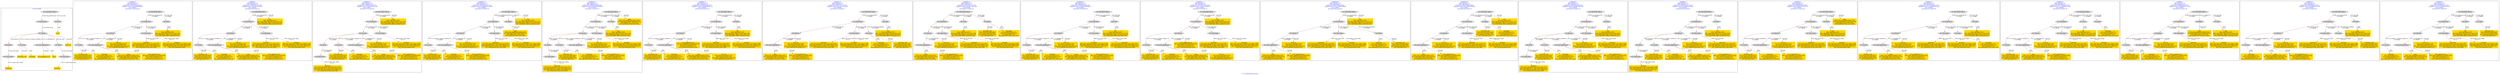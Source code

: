 digraph n0 {
fontcolor="blue"
remincross="true"
label="s18-s-indianapolis-artists.xml"
subgraph cluster_0 {
label="1-correct model"
n2[style="filled",color="white",fillcolor="lightgray",label="E12_Production1"];
n3[style="filled",color="white",fillcolor="lightgray",label="E21_Person1"];
n4[style="filled",color="white",fillcolor="lightgray",label="E69_Death1"];
n5[style="filled",color="white",fillcolor="lightgray",label="E74_Group1"];
n6[style="filled",color="white",fillcolor="lightgray",label="E82_Actor_Appellation1"];
n7[style="filled",color="white",fillcolor="lightgray",label="E67_Birth1"];
n8[shape="plaintext",style="filled",fillcolor="gold",label="artist_uri"];
n9[style="filled",color="white",fillcolor="lightgray",label="E22_Man-Made_Object1"];
n10[style="filled",color="white",fillcolor="lightgray",label="E35_Title1"];
n11[shape="plaintext",style="filled",fillcolor="gold",label="title"];
n12[style="filled",color="white",fillcolor="lightgray",label="E52_Time-Span1"];
n13[shape="plaintext",style="filled",fillcolor="gold",label="birthDate"];
n14[style="filled",color="white",fillcolor="lightgray",label="E52_Time-Span2"];
n15[shape="plaintext",style="filled",fillcolor="gold",label="deathDate"];
n16[shape="plaintext",style="filled",fillcolor="gold",label="nationality_URI"];
n17[shape="plaintext",style="filled",fillcolor="gold",label="nationality"];
n18[shape="plaintext",style="filled",fillcolor="gold",label="artist_appellation_uri"];
n19[shape="plaintext",style="filled",fillcolor="gold",label="name"];
}
subgraph cluster_1 {
label="candidate 0\nlink coherence:1.0\nnode coherence:1.0\nconfidence:0.5365252861008576\nmapping score:0.5746750953669525\ncost:13.99937\n-precision:0.79-recall:0.65"
n21[style="filled",color="white",fillcolor="lightgray",label="E12_Production1"];
n22[style="filled",color="white",fillcolor="lightgray",label="E21_Person1"];
n23[style="filled",color="white",fillcolor="lightgray",label="E52_Time-Span2"];
n24[style="filled",color="white",fillcolor="lightgray",label="E74_Group1"];
n25[style="filled",color="white",fillcolor="lightgray",label="E82_Actor_Appellation1"];
n26[style="filled",color="white",fillcolor="lightgray",label="E22_Man-Made_Object1"];
n27[style="filled",color="white",fillcolor="lightgray",label="E35_Title1"];
n28[shape="plaintext",style="filled",fillcolor="gold",label="nationality_URI\n[E74_Group,classLink,0.642]\n[E55_Type,classLink,0.208]\n[E57_Material,classLink,0.103]\n[E55_Type,label,0.047]"];
n29[shape="plaintext",style="filled",fillcolor="gold",label="name\n[E82_Actor_Appellation,label,0.553]\n[E22_Man-Made_Object,classLink,0.204]\n[E30_Right,P3_has_note,0.148]\n[E8_Acquisition,P3_has_note,0.095]"];
n30[shape="plaintext",style="filled",fillcolor="gold",label="deathDate\n[E52_Time-Span,P82b_end_of_the_end,0.549]\n[E52_Time-Span,P82_at_some_time_within,0.277]\n[E52_Time-Span,P82a_begin_of_the_begin,0.09]\n[E12_Production,P3_has_note,0.085]"];
n31[shape="plaintext",style="filled",fillcolor="gold",label="birthDate\n[E52_Time-Span,P82a_begin_of_the_begin,0.568]\n[E52_Time-Span,P82_at_some_time_within,0.263]\n[E52_Time-Span,P82b_end_of_the_end,0.131]\n[E52_Time-Span,label,0.039]"];
n32[shape="plaintext",style="filled",fillcolor="gold",label="artist_uri\n[E21_Person,classLink,0.302]\n[E39_Actor,classLink,0.294]\n[E82_Actor_Appellation,classLink,0.267]\n[E78_Collection,classLink,0.137]"];
n33[shape="plaintext",style="filled",fillcolor="gold",label="nationality\n[E74_Group,label,0.517]\n[E74_Group,classLink,0.273]\n[E55_Type,label,0.122]\n[E8_Acquisition,P3_has_note,0.087]"];
n34[shape="plaintext",style="filled",fillcolor="gold",label="title\n[E35_Title,label,0.358]\n[E22_Man-Made_Object,P3_has_note,0.252]\n[E73_Information_Object,P3_has_note,0.22]\n[E22_Man-Made_Object,classLink,0.169]"];
n35[shape="plaintext",style="filled",fillcolor="gold",label="artist_appellation_uri\n[E82_Actor_Appellation,classLink,0.804]\n[E21_Person,classLink,0.077]\n[E39_Actor,classLink,0.075]\n[E78_Collection,classLink,0.045]"];
}
subgraph cluster_2 {
label="candidate 1\nlink coherence:1.0\nnode coherence:1.0\nconfidence:0.5128814631917089\nmapping score:0.566793821063903\ncost:12.99948\n-precision:0.69-recall:0.53"
n37[style="filled",color="white",fillcolor="lightgray",label="E12_Production1"];
n38[style="filled",color="white",fillcolor="lightgray",label="E21_Person1"];
n39[style="filled",color="white",fillcolor="lightgray",label="E52_Time-Span2"];
n40[style="filled",color="white",fillcolor="lightgray",label="E74_Group1"];
n41[style="filled",color="white",fillcolor="lightgray",label="E82_Actor_Appellation1"];
n42[style="filled",color="white",fillcolor="lightgray",label="E22_Man-Made_Object1"];
n43[shape="plaintext",style="filled",fillcolor="gold",label="nationality_URI\n[E74_Group,classLink,0.642]\n[E55_Type,classLink,0.208]\n[E57_Material,classLink,0.103]\n[E55_Type,label,0.047]"];
n44[shape="plaintext",style="filled",fillcolor="gold",label="name\n[E82_Actor_Appellation,label,0.553]\n[E22_Man-Made_Object,classLink,0.204]\n[E30_Right,P3_has_note,0.148]\n[E8_Acquisition,P3_has_note,0.095]"];
n45[shape="plaintext",style="filled",fillcolor="gold",label="deathDate\n[E52_Time-Span,P82b_end_of_the_end,0.549]\n[E52_Time-Span,P82_at_some_time_within,0.277]\n[E52_Time-Span,P82a_begin_of_the_begin,0.09]\n[E12_Production,P3_has_note,0.085]"];
n46[shape="plaintext",style="filled",fillcolor="gold",label="title\n[E35_Title,label,0.358]\n[E22_Man-Made_Object,P3_has_note,0.252]\n[E73_Information_Object,P3_has_note,0.22]\n[E22_Man-Made_Object,classLink,0.169]"];
n47[shape="plaintext",style="filled",fillcolor="gold",label="birthDate\n[E52_Time-Span,P82a_begin_of_the_begin,0.568]\n[E52_Time-Span,P82_at_some_time_within,0.263]\n[E52_Time-Span,P82b_end_of_the_end,0.131]\n[E52_Time-Span,label,0.039]"];
n48[shape="plaintext",style="filled",fillcolor="gold",label="artist_uri\n[E21_Person,classLink,0.302]\n[E39_Actor,classLink,0.294]\n[E82_Actor_Appellation,classLink,0.267]\n[E78_Collection,classLink,0.137]"];
n49[shape="plaintext",style="filled",fillcolor="gold",label="nationality\n[E74_Group,label,0.517]\n[E74_Group,classLink,0.273]\n[E55_Type,label,0.122]\n[E8_Acquisition,P3_has_note,0.087]"];
n50[shape="plaintext",style="filled",fillcolor="gold",label="artist_appellation_uri\n[E82_Actor_Appellation,classLink,0.804]\n[E21_Person,classLink,0.077]\n[E39_Actor,classLink,0.075]\n[E78_Collection,classLink,0.045]"];
}
subgraph cluster_3 {
label="candidate 10\nlink coherence:1.0\nnode coherence:1.0\nconfidence:0.4788822094505578\nmapping score:0.534627403150186\ncost:14.99937\n-precision:0.73-recall:0.65"
n52[style="filled",color="white",fillcolor="lightgray",label="E12_Production1"];
n53[style="filled",color="white",fillcolor="lightgray",label="E21_Person1"];
n54[style="filled",color="white",fillcolor="lightgray",label="E52_Time-Span2"];
n55[style="filled",color="white",fillcolor="lightgray",label="E67_Birth1"];
n56[style="filled",color="white",fillcolor="lightgray",label="E74_Group1"];
n57[style="filled",color="white",fillcolor="lightgray",label="E82_Actor_Appellation1"];
n58[style="filled",color="white",fillcolor="lightgray",label="E22_Man-Made_Object1"];
n59[style="filled",color="white",fillcolor="lightgray",label="E52_Time-Span1"];
n60[shape="plaintext",style="filled",fillcolor="gold",label="nationality_URI\n[E74_Group,classLink,0.642]\n[E55_Type,classLink,0.208]\n[E57_Material,classLink,0.103]\n[E55_Type,label,0.047]"];
n61[shape="plaintext",style="filled",fillcolor="gold",label="name\n[E82_Actor_Appellation,label,0.553]\n[E22_Man-Made_Object,classLink,0.204]\n[E30_Right,P3_has_note,0.148]\n[E8_Acquisition,P3_has_note,0.095]"];
n62[shape="plaintext",style="filled",fillcolor="gold",label="title\n[E35_Title,label,0.358]\n[E22_Man-Made_Object,P3_has_note,0.252]\n[E73_Information_Object,P3_has_note,0.22]\n[E22_Man-Made_Object,classLink,0.169]"];
n63[shape="plaintext",style="filled",fillcolor="gold",label="birthDate\n[E52_Time-Span,P82a_begin_of_the_begin,0.568]\n[E52_Time-Span,P82_at_some_time_within,0.263]\n[E52_Time-Span,P82b_end_of_the_end,0.131]\n[E52_Time-Span,label,0.039]"];
n64[shape="plaintext",style="filled",fillcolor="gold",label="deathDate\n[E52_Time-Span,P82b_end_of_the_end,0.549]\n[E52_Time-Span,P82_at_some_time_within,0.277]\n[E52_Time-Span,P82a_begin_of_the_begin,0.09]\n[E12_Production,P3_has_note,0.085]"];
n65[shape="plaintext",style="filled",fillcolor="gold",label="artist_uri\n[E21_Person,classLink,0.302]\n[E39_Actor,classLink,0.294]\n[E82_Actor_Appellation,classLink,0.267]\n[E78_Collection,classLink,0.137]"];
n66[shape="plaintext",style="filled",fillcolor="gold",label="nationality\n[E74_Group,label,0.517]\n[E74_Group,classLink,0.273]\n[E55_Type,label,0.122]\n[E8_Acquisition,P3_has_note,0.087]"];
n67[shape="plaintext",style="filled",fillcolor="gold",label="artist_appellation_uri\n[E82_Actor_Appellation,classLink,0.804]\n[E21_Person,classLink,0.077]\n[E39_Actor,classLink,0.075]\n[E78_Collection,classLink,0.045]"];
}
subgraph cluster_4 {
label="candidate 11\nlink coherence:1.0\nnode coherence:1.0\nconfidence:0.4622641605427823\nmapping score:0.5290880535142608\ncost:13.99948\n-precision:0.57-recall:0.47"
n69[style="filled",color="white",fillcolor="lightgray",label="E12_Production1"];
n70[style="filled",color="white",fillcolor="lightgray",label="E21_Person1"];
n71[style="filled",color="white",fillcolor="lightgray",label="E52_Time-Span2"];
n72[style="filled",color="white",fillcolor="lightgray",label="E74_Group1"];
n73[style="filled",color="white",fillcolor="lightgray",label="E82_Actor_Appellation1"];
n74[style="filled",color="white",fillcolor="lightgray",label="E22_Man-Made_Object1"];
n75[style="filled",color="white",fillcolor="lightgray",label="E30_Right1"];
n76[shape="plaintext",style="filled",fillcolor="gold",label="nationality_URI\n[E74_Group,classLink,0.642]\n[E55_Type,classLink,0.208]\n[E57_Material,classLink,0.103]\n[E55_Type,label,0.047]"];
n77[shape="plaintext",style="filled",fillcolor="gold",label="deathDate\n[E52_Time-Span,P82b_end_of_the_end,0.549]\n[E52_Time-Span,P82_at_some_time_within,0.277]\n[E52_Time-Span,P82a_begin_of_the_begin,0.09]\n[E12_Production,P3_has_note,0.085]"];
n78[shape="plaintext",style="filled",fillcolor="gold",label="title\n[E35_Title,label,0.358]\n[E22_Man-Made_Object,P3_has_note,0.252]\n[E73_Information_Object,P3_has_note,0.22]\n[E22_Man-Made_Object,classLink,0.169]"];
n79[shape="plaintext",style="filled",fillcolor="gold",label="birthDate\n[E52_Time-Span,P82a_begin_of_the_begin,0.568]\n[E52_Time-Span,P82_at_some_time_within,0.263]\n[E52_Time-Span,P82b_end_of_the_end,0.131]\n[E52_Time-Span,label,0.039]"];
n80[shape="plaintext",style="filled",fillcolor="gold",label="name\n[E82_Actor_Appellation,label,0.553]\n[E22_Man-Made_Object,classLink,0.204]\n[E30_Right,P3_has_note,0.148]\n[E8_Acquisition,P3_has_note,0.095]"];
n81[shape="plaintext",style="filled",fillcolor="gold",label="artist_uri\n[E21_Person,classLink,0.302]\n[E39_Actor,classLink,0.294]\n[E82_Actor_Appellation,classLink,0.267]\n[E78_Collection,classLink,0.137]"];
n82[shape="plaintext",style="filled",fillcolor="gold",label="nationality\n[E74_Group,label,0.517]\n[E74_Group,classLink,0.273]\n[E55_Type,label,0.122]\n[E8_Acquisition,P3_has_note,0.087]"];
n83[shape="plaintext",style="filled",fillcolor="gold",label="artist_appellation_uri\n[E82_Actor_Appellation,classLink,0.804]\n[E21_Person,classLink,0.077]\n[E39_Actor,classLink,0.075]\n[E78_Collection,classLink,0.045]"];
}
subgraph cluster_5 {
label="candidate 12\nlink coherence:1.0\nnode coherence:1.0\nconfidence:0.45896768428901485\nmapping score:0.5071558947630049\ncost:15.99926\n-precision:0.75-recall:0.71"
n85[style="filled",color="white",fillcolor="lightgray",label="E12_Production1"];
n86[style="filled",color="white",fillcolor="lightgray",label="E21_Person1"];
n87[style="filled",color="white",fillcolor="lightgray",label="E52_Time-Span2"];
n88[style="filled",color="white",fillcolor="lightgray",label="E67_Birth1"];
n89[style="filled",color="white",fillcolor="lightgray",label="E74_Group1"];
n90[style="filled",color="white",fillcolor="lightgray",label="E82_Actor_Appellation1"];
n91[style="filled",color="white",fillcolor="lightgray",label="E22_Man-Made_Object1"];
n92[style="filled",color="white",fillcolor="lightgray",label="E35_Title1"];
n93[style="filled",color="white",fillcolor="lightgray",label="E52_Time-Span1"];
n94[shape="plaintext",style="filled",fillcolor="gold",label="nationality_URI\n[E74_Group,classLink,0.642]\n[E55_Type,classLink,0.208]\n[E57_Material,classLink,0.103]\n[E55_Type,label,0.047]"];
n95[shape="plaintext",style="filled",fillcolor="gold",label="name\n[E82_Actor_Appellation,label,0.553]\n[E22_Man-Made_Object,classLink,0.204]\n[E30_Right,P3_has_note,0.148]\n[E8_Acquisition,P3_has_note,0.095]"];
n96[shape="plaintext",style="filled",fillcolor="gold",label="birthDate\n[E52_Time-Span,P82a_begin_of_the_begin,0.568]\n[E52_Time-Span,P82_at_some_time_within,0.263]\n[E52_Time-Span,P82b_end_of_the_end,0.131]\n[E52_Time-Span,label,0.039]"];
n97[shape="plaintext",style="filled",fillcolor="gold",label="deathDate\n[E52_Time-Span,P82b_end_of_the_end,0.549]\n[E52_Time-Span,P82_at_some_time_within,0.277]\n[E52_Time-Span,P82a_begin_of_the_begin,0.09]\n[E12_Production,P3_has_note,0.085]"];
n98[shape="plaintext",style="filled",fillcolor="gold",label="artist_uri\n[E21_Person,classLink,0.302]\n[E39_Actor,classLink,0.294]\n[E82_Actor_Appellation,classLink,0.267]\n[E78_Collection,classLink,0.137]"];
n99[shape="plaintext",style="filled",fillcolor="gold",label="nationality\n[E74_Group,label,0.517]\n[E74_Group,classLink,0.273]\n[E55_Type,label,0.122]\n[E8_Acquisition,P3_has_note,0.087]"];
n100[shape="plaintext",style="filled",fillcolor="gold",label="title\n[E35_Title,label,0.358]\n[E22_Man-Made_Object,P3_has_note,0.252]\n[E73_Information_Object,P3_has_note,0.22]\n[E22_Man-Made_Object,classLink,0.169]"];
n101[shape="plaintext",style="filled",fillcolor="gold",label="artist_appellation_uri\n[E82_Actor_Appellation,classLink,0.804]\n[E21_Person,classLink,0.077]\n[E39_Actor,classLink,0.075]\n[E78_Collection,classLink,0.045]"];
}
subgraph cluster_6 {
label="candidate 13\nlink coherence:1.0\nnode coherence:1.0\nconfidence:0.44139218056616675\nmapping score:0.5429640601887222\ncost:13.99937\n-precision:0.64-recall:0.53"
n103[style="filled",color="white",fillcolor="lightgray",label="E12_Production1"];
n104[style="filled",color="white",fillcolor="lightgray",label="E21_Person1"];
n105[style="filled",color="white",fillcolor="lightgray",label="E52_Time-Span2"];
n106[style="filled",color="white",fillcolor="lightgray",label="E74_Group1"];
n107[style="filled",color="white",fillcolor="lightgray",label="E82_Actor_Appellation1"];
n108[style="filled",color="white",fillcolor="lightgray",label="E22_Man-Made_Object1"];
n109[style="filled",color="white",fillcolor="lightgray",label="E35_Title1"];
n110[shape="plaintext",style="filled",fillcolor="gold",label="nationality_URI\n[E74_Group,classLink,0.642]\n[E55_Type,classLink,0.208]\n[E57_Material,classLink,0.103]\n[E55_Type,label,0.047]"];
n111[shape="plaintext",style="filled",fillcolor="gold",label="name\n[E82_Actor_Appellation,label,0.553]\n[E22_Man-Made_Object,classLink,0.204]\n[E30_Right,P3_has_note,0.148]\n[E8_Acquisition,P3_has_note,0.095]"];
n112[shape="plaintext",style="filled",fillcolor="gold",label="deathDate\n[E52_Time-Span,P82b_end_of_the_end,0.549]\n[E52_Time-Span,P82_at_some_time_within,0.277]\n[E52_Time-Span,P82a_begin_of_the_begin,0.09]\n[E12_Production,P3_has_note,0.085]"];
n113[shape="plaintext",style="filled",fillcolor="gold",label="birthDate\n[E52_Time-Span,P82a_begin_of_the_begin,0.568]\n[E52_Time-Span,P82_at_some_time_within,0.263]\n[E52_Time-Span,P82b_end_of_the_end,0.131]\n[E52_Time-Span,label,0.039]"];
n114[shape="plaintext",style="filled",fillcolor="gold",label="artist_appellation_uri\n[E82_Actor_Appellation,classLink,0.804]\n[E21_Person,classLink,0.077]\n[E39_Actor,classLink,0.075]\n[E78_Collection,classLink,0.045]"];
n115[shape="plaintext",style="filled",fillcolor="gold",label="nationality\n[E74_Group,label,0.517]\n[E74_Group,classLink,0.273]\n[E55_Type,label,0.122]\n[E8_Acquisition,P3_has_note,0.087]"];
n116[shape="plaintext",style="filled",fillcolor="gold",label="title\n[E35_Title,label,0.358]\n[E22_Man-Made_Object,P3_has_note,0.252]\n[E73_Information_Object,P3_has_note,0.22]\n[E22_Man-Made_Object,classLink,0.169]"];
n117[shape="plaintext",style="filled",fillcolor="gold",label="artist_uri\n[E21_Person,classLink,0.302]\n[E39_Actor,classLink,0.294]\n[E82_Actor_Appellation,classLink,0.267]\n[E78_Collection,classLink,0.137]"];
}
subgraph cluster_7 {
label="candidate 14\nlink coherence:1.0\nnode coherence:1.0\nconfidence:0.4329178131540454\nmapping score:0.5401392710513485\ncost:13.99936\n-precision:0.57-recall:0.47"
n119[style="filled",color="white",fillcolor="lightgray",label="E12_Production1"];
n120[style="filled",color="white",fillcolor="lightgray",label="E21_Person1"];
n121[style="filled",color="white",fillcolor="lightgray",label="E52_Time-Span2"];
n122[style="filled",color="white",fillcolor="lightgray",label="E55_Type1"];
n123[style="filled",color="white",fillcolor="lightgray",label="E82_Actor_Appellation1"];
n124[style="filled",color="white",fillcolor="lightgray",label="E22_Man-Made_Object1"];
n125[style="filled",color="white",fillcolor="lightgray",label="E35_Title1"];
n126[shape="plaintext",style="filled",fillcolor="gold",label="name\n[E82_Actor_Appellation,label,0.553]\n[E22_Man-Made_Object,classLink,0.204]\n[E30_Right,P3_has_note,0.148]\n[E8_Acquisition,P3_has_note,0.095]"];
n127[shape="plaintext",style="filled",fillcolor="gold",label="deathDate\n[E52_Time-Span,P82b_end_of_the_end,0.549]\n[E52_Time-Span,P82_at_some_time_within,0.277]\n[E52_Time-Span,P82a_begin_of_the_begin,0.09]\n[E12_Production,P3_has_note,0.085]"];
n128[shape="plaintext",style="filled",fillcolor="gold",label="nationality\n[E74_Group,label,0.517]\n[E74_Group,classLink,0.273]\n[E55_Type,label,0.122]\n[E8_Acquisition,P3_has_note,0.087]"];
n129[shape="plaintext",style="filled",fillcolor="gold",label="birthDate\n[E52_Time-Span,P82a_begin_of_the_begin,0.568]\n[E52_Time-Span,P82_at_some_time_within,0.263]\n[E52_Time-Span,P82b_end_of_the_end,0.131]\n[E52_Time-Span,label,0.039]"];
n130[shape="plaintext",style="filled",fillcolor="gold",label="artist_uri\n[E21_Person,classLink,0.302]\n[E39_Actor,classLink,0.294]\n[E82_Actor_Appellation,classLink,0.267]\n[E78_Collection,classLink,0.137]"];
n131[shape="plaintext",style="filled",fillcolor="gold",label="title\n[E35_Title,label,0.358]\n[E22_Man-Made_Object,P3_has_note,0.252]\n[E73_Information_Object,P3_has_note,0.22]\n[E22_Man-Made_Object,classLink,0.169]"];
n132[shape="plaintext",style="filled",fillcolor="gold",label="nationality_URI\n[E74_Group,classLink,0.642]\n[E55_Type,classLink,0.208]\n[E57_Material,classLink,0.103]\n[E55_Type,label,0.047]"];
n133[shape="plaintext",style="filled",fillcolor="gold",label="artist_appellation_uri\n[E82_Actor_Appellation,classLink,0.804]\n[E21_Person,classLink,0.077]\n[E39_Actor,classLink,0.075]\n[E78_Collection,classLink,0.045]"];
}
subgraph cluster_8 {
label="candidate 15\nlink coherence:1.0\nnode coherence:1.0\nconfidence:0.4329178131540454\nmapping score:0.5401392710513485\ncost:13.9994\n-precision:0.57-recall:0.47"
n135[style="filled",color="white",fillcolor="lightgray",label="E12_Production1"];
n136[style="filled",color="white",fillcolor="lightgray",label="E21_Person1"];
n137[style="filled",color="white",fillcolor="lightgray",label="E52_Time-Span2"];
n138[style="filled",color="white",fillcolor="lightgray",label="E82_Actor_Appellation1"];
n139[style="filled",color="white",fillcolor="lightgray",label="E22_Man-Made_Object1"];
n140[style="filled",color="white",fillcolor="lightgray",label="E35_Title1"];
n141[style="filled",color="white",fillcolor="lightgray",label="E55_Type2"];
n142[shape="plaintext",style="filled",fillcolor="gold",label="name\n[E82_Actor_Appellation,label,0.553]\n[E22_Man-Made_Object,classLink,0.204]\n[E30_Right,P3_has_note,0.148]\n[E8_Acquisition,P3_has_note,0.095]"];
n143[shape="plaintext",style="filled",fillcolor="gold",label="deathDate\n[E52_Time-Span,P82b_end_of_the_end,0.549]\n[E52_Time-Span,P82_at_some_time_within,0.277]\n[E52_Time-Span,P82a_begin_of_the_begin,0.09]\n[E12_Production,P3_has_note,0.085]"];
n144[shape="plaintext",style="filled",fillcolor="gold",label="birthDate\n[E52_Time-Span,P82a_begin_of_the_begin,0.568]\n[E52_Time-Span,P82_at_some_time_within,0.263]\n[E52_Time-Span,P82b_end_of_the_end,0.131]\n[E52_Time-Span,label,0.039]"];
n145[shape="plaintext",style="filled",fillcolor="gold",label="nationality_URI\n[E74_Group,classLink,0.642]\n[E55_Type,classLink,0.208]\n[E57_Material,classLink,0.103]\n[E55_Type,label,0.047]"];
n146[shape="plaintext",style="filled",fillcolor="gold",label="artist_uri\n[E21_Person,classLink,0.302]\n[E39_Actor,classLink,0.294]\n[E82_Actor_Appellation,classLink,0.267]\n[E78_Collection,classLink,0.137]"];
n147[shape="plaintext",style="filled",fillcolor="gold",label="nationality\n[E74_Group,label,0.517]\n[E74_Group,classLink,0.273]\n[E55_Type,label,0.122]\n[E8_Acquisition,P3_has_note,0.087]"];
n148[shape="plaintext",style="filled",fillcolor="gold",label="title\n[E35_Title,label,0.358]\n[E22_Man-Made_Object,P3_has_note,0.252]\n[E73_Information_Object,P3_has_note,0.22]\n[E22_Man-Made_Object,classLink,0.169]"];
n149[shape="plaintext",style="filled",fillcolor="gold",label="artist_appellation_uri\n[E82_Actor_Appellation,classLink,0.804]\n[E21_Person,classLink,0.077]\n[E39_Actor,classLink,0.075]\n[E78_Collection,classLink,0.045]"];
}
subgraph cluster_9 {
label="candidate 16\nlink coherence:1.0\nnode coherence:1.0\nconfidence:0.4245882828046706\nmapping score:0.5373627609348902\ncost:13.99937\n-precision:0.79-recall:0.65"
n151[style="filled",color="white",fillcolor="lightgray",label="E12_Production1"];
n152[style="filled",color="white",fillcolor="lightgray",label="E21_Person1"];
n153[style="filled",color="white",fillcolor="lightgray",label="E52_Time-Span2"];
n154[style="filled",color="white",fillcolor="lightgray",label="E74_Group1"];
n155[style="filled",color="white",fillcolor="lightgray",label="E82_Actor_Appellation1"];
n156[style="filled",color="white",fillcolor="lightgray",label="E22_Man-Made_Object1"];
n157[style="filled",color="white",fillcolor="lightgray",label="E35_Title1"];
n158[shape="plaintext",style="filled",fillcolor="gold",label="nationality_URI\n[E74_Group,classLink,0.642]\n[E55_Type,classLink,0.208]\n[E57_Material,classLink,0.103]\n[E55_Type,label,0.047]"];
n159[shape="plaintext",style="filled",fillcolor="gold",label="name\n[E82_Actor_Appellation,label,0.553]\n[E22_Man-Made_Object,classLink,0.204]\n[E30_Right,P3_has_note,0.148]\n[E8_Acquisition,P3_has_note,0.095]"];
n160[shape="plaintext",style="filled",fillcolor="gold",label="birthDate\n[E52_Time-Span,P82a_begin_of_the_begin,0.568]\n[E52_Time-Span,P82_at_some_time_within,0.263]\n[E52_Time-Span,P82b_end_of_the_end,0.131]\n[E52_Time-Span,label,0.039]"];
n161[shape="plaintext",style="filled",fillcolor="gold",label="deathDate\n[E52_Time-Span,P82b_end_of_the_end,0.549]\n[E52_Time-Span,P82_at_some_time_within,0.277]\n[E52_Time-Span,P82a_begin_of_the_begin,0.09]\n[E12_Production,P3_has_note,0.085]"];
n162[shape="plaintext",style="filled",fillcolor="gold",label="artist_uri\n[E21_Person,classLink,0.302]\n[E39_Actor,classLink,0.294]\n[E82_Actor_Appellation,classLink,0.267]\n[E78_Collection,classLink,0.137]"];
n163[shape="plaintext",style="filled",fillcolor="gold",label="nationality\n[E74_Group,label,0.517]\n[E74_Group,classLink,0.273]\n[E55_Type,label,0.122]\n[E8_Acquisition,P3_has_note,0.087]"];
n164[shape="plaintext",style="filled",fillcolor="gold",label="title\n[E35_Title,label,0.358]\n[E22_Man-Made_Object,P3_has_note,0.252]\n[E73_Information_Object,P3_has_note,0.22]\n[E22_Man-Made_Object,classLink,0.169]"];
n165[shape="plaintext",style="filled",fillcolor="gold",label="artist_appellation_uri\n[E82_Actor_Appellation,classLink,0.804]\n[E21_Person,classLink,0.077]\n[E39_Actor,classLink,0.075]\n[E78_Collection,classLink,0.045]"];
}
subgraph cluster_10 {
label="candidate 17\nlink coherence:1.0\nnode coherence:1.0\nconfidence:0.41774835765701807\nmapping score:0.5350827858856727\ncost:12.99948\n-precision:0.54-recall:0.41"
n167[style="filled",color="white",fillcolor="lightgray",label="E12_Production1"];
n168[style="filled",color="white",fillcolor="lightgray",label="E21_Person1"];
n169[style="filled",color="white",fillcolor="lightgray",label="E52_Time-Span2"];
n170[style="filled",color="white",fillcolor="lightgray",label="E74_Group1"];
n171[style="filled",color="white",fillcolor="lightgray",label="E82_Actor_Appellation1"];
n172[style="filled",color="white",fillcolor="lightgray",label="E22_Man-Made_Object1"];
n173[shape="plaintext",style="filled",fillcolor="gold",label="nationality_URI\n[E74_Group,classLink,0.642]\n[E55_Type,classLink,0.208]\n[E57_Material,classLink,0.103]\n[E55_Type,label,0.047]"];
n174[shape="plaintext",style="filled",fillcolor="gold",label="name\n[E82_Actor_Appellation,label,0.553]\n[E22_Man-Made_Object,classLink,0.204]\n[E30_Right,P3_has_note,0.148]\n[E8_Acquisition,P3_has_note,0.095]"];
n175[shape="plaintext",style="filled",fillcolor="gold",label="deathDate\n[E52_Time-Span,P82b_end_of_the_end,0.549]\n[E52_Time-Span,P82_at_some_time_within,0.277]\n[E52_Time-Span,P82a_begin_of_the_begin,0.09]\n[E12_Production,P3_has_note,0.085]"];
n176[shape="plaintext",style="filled",fillcolor="gold",label="title\n[E35_Title,label,0.358]\n[E22_Man-Made_Object,P3_has_note,0.252]\n[E73_Information_Object,P3_has_note,0.22]\n[E22_Man-Made_Object,classLink,0.169]"];
n177[shape="plaintext",style="filled",fillcolor="gold",label="birthDate\n[E52_Time-Span,P82a_begin_of_the_begin,0.568]\n[E52_Time-Span,P82_at_some_time_within,0.263]\n[E52_Time-Span,P82b_end_of_the_end,0.131]\n[E52_Time-Span,label,0.039]"];
n178[shape="plaintext",style="filled",fillcolor="gold",label="artist_appellation_uri\n[E82_Actor_Appellation,classLink,0.804]\n[E21_Person,classLink,0.077]\n[E39_Actor,classLink,0.075]\n[E78_Collection,classLink,0.045]"];
n179[shape="plaintext",style="filled",fillcolor="gold",label="nationality\n[E74_Group,label,0.517]\n[E74_Group,classLink,0.273]\n[E55_Type,label,0.122]\n[E8_Acquisition,P3_has_note,0.087]"];
n180[shape="plaintext",style="filled",fillcolor="gold",label="artist_uri\n[E21_Person,classLink,0.302]\n[E39_Actor,classLink,0.294]\n[E82_Actor_Appellation,classLink,0.267]\n[E78_Collection,classLink,0.137]"];
}
subgraph cluster_11 {
label="candidate 18\nlink coherence:1.0\nnode coherence:1.0\nconfidence:0.4092739902448967\nmapping score:0.5322579967482989\ncost:12.99947\n-precision:0.46-recall:0.35"
n182[style="filled",color="white",fillcolor="lightgray",label="E12_Production1"];
n183[style="filled",color="white",fillcolor="lightgray",label="E21_Person1"];
n184[style="filled",color="white",fillcolor="lightgray",label="E52_Time-Span2"];
n185[style="filled",color="white",fillcolor="lightgray",label="E55_Type1"];
n186[style="filled",color="white",fillcolor="lightgray",label="E82_Actor_Appellation1"];
n187[style="filled",color="white",fillcolor="lightgray",label="E22_Man-Made_Object1"];
n188[shape="plaintext",style="filled",fillcolor="gold",label="name\n[E82_Actor_Appellation,label,0.553]\n[E22_Man-Made_Object,classLink,0.204]\n[E30_Right,P3_has_note,0.148]\n[E8_Acquisition,P3_has_note,0.095]"];
n189[shape="plaintext",style="filled",fillcolor="gold",label="deathDate\n[E52_Time-Span,P82b_end_of_the_end,0.549]\n[E52_Time-Span,P82_at_some_time_within,0.277]\n[E52_Time-Span,P82a_begin_of_the_begin,0.09]\n[E12_Production,P3_has_note,0.085]"];
n190[shape="plaintext",style="filled",fillcolor="gold",label="title\n[E35_Title,label,0.358]\n[E22_Man-Made_Object,P3_has_note,0.252]\n[E73_Information_Object,P3_has_note,0.22]\n[E22_Man-Made_Object,classLink,0.169]"];
n191[shape="plaintext",style="filled",fillcolor="gold",label="nationality\n[E74_Group,label,0.517]\n[E74_Group,classLink,0.273]\n[E55_Type,label,0.122]\n[E8_Acquisition,P3_has_note,0.087]"];
n192[shape="plaintext",style="filled",fillcolor="gold",label="birthDate\n[E52_Time-Span,P82a_begin_of_the_begin,0.568]\n[E52_Time-Span,P82_at_some_time_within,0.263]\n[E52_Time-Span,P82b_end_of_the_end,0.131]\n[E52_Time-Span,label,0.039]"];
n193[shape="plaintext",style="filled",fillcolor="gold",label="artist_uri\n[E21_Person,classLink,0.302]\n[E39_Actor,classLink,0.294]\n[E82_Actor_Appellation,classLink,0.267]\n[E78_Collection,classLink,0.137]"];
n194[shape="plaintext",style="filled",fillcolor="gold",label="nationality_URI\n[E74_Group,classLink,0.642]\n[E55_Type,classLink,0.208]\n[E57_Material,classLink,0.103]\n[E55_Type,label,0.047]"];
n195[shape="plaintext",style="filled",fillcolor="gold",label="artist_appellation_uri\n[E82_Actor_Appellation,classLink,0.804]\n[E21_Person,classLink,0.077]\n[E39_Actor,classLink,0.075]\n[E78_Collection,classLink,0.045]"];
}
subgraph cluster_12 {
label="candidate 19\nlink coherence:1.0\nnode coherence:1.0\nconfidence:0.4092739902448967\nmapping score:0.5322579967482989\ncost:12.99951\n-precision:0.46-recall:0.35"
n197[style="filled",color="white",fillcolor="lightgray",label="E12_Production1"];
n198[style="filled",color="white",fillcolor="lightgray",label="E21_Person1"];
n199[style="filled",color="white",fillcolor="lightgray",label="E52_Time-Span2"];
n200[style="filled",color="white",fillcolor="lightgray",label="E82_Actor_Appellation1"];
n201[style="filled",color="white",fillcolor="lightgray",label="E22_Man-Made_Object1"];
n202[style="filled",color="white",fillcolor="lightgray",label="E55_Type2"];
n203[shape="plaintext",style="filled",fillcolor="gold",label="name\n[E82_Actor_Appellation,label,0.553]\n[E22_Man-Made_Object,classLink,0.204]\n[E30_Right,P3_has_note,0.148]\n[E8_Acquisition,P3_has_note,0.095]"];
n204[shape="plaintext",style="filled",fillcolor="gold",label="deathDate\n[E52_Time-Span,P82b_end_of_the_end,0.549]\n[E52_Time-Span,P82_at_some_time_within,0.277]\n[E52_Time-Span,P82a_begin_of_the_begin,0.09]\n[E12_Production,P3_has_note,0.085]"];
n205[shape="plaintext",style="filled",fillcolor="gold",label="title\n[E35_Title,label,0.358]\n[E22_Man-Made_Object,P3_has_note,0.252]\n[E73_Information_Object,P3_has_note,0.22]\n[E22_Man-Made_Object,classLink,0.169]"];
n206[shape="plaintext",style="filled",fillcolor="gold",label="birthDate\n[E52_Time-Span,P82a_begin_of_the_begin,0.568]\n[E52_Time-Span,P82_at_some_time_within,0.263]\n[E52_Time-Span,P82b_end_of_the_end,0.131]\n[E52_Time-Span,label,0.039]"];
n207[shape="plaintext",style="filled",fillcolor="gold",label="nationality_URI\n[E74_Group,classLink,0.642]\n[E55_Type,classLink,0.208]\n[E57_Material,classLink,0.103]\n[E55_Type,label,0.047]"];
n208[shape="plaintext",style="filled",fillcolor="gold",label="artist_uri\n[E21_Person,classLink,0.302]\n[E39_Actor,classLink,0.294]\n[E82_Actor_Appellation,classLink,0.267]\n[E78_Collection,classLink,0.137]"];
n209[shape="plaintext",style="filled",fillcolor="gold",label="nationality\n[E74_Group,label,0.517]\n[E74_Group,classLink,0.273]\n[E55_Type,label,0.122]\n[E8_Acquisition,P3_has_note,0.087]"];
n210[shape="plaintext",style="filled",fillcolor="gold",label="artist_appellation_uri\n[E82_Actor_Appellation,classLink,0.804]\n[E21_Person,classLink,0.077]\n[E39_Actor,classLink,0.075]\n[E78_Collection,classLink,0.045]"];
}
subgraph cluster_13 {
label="candidate 2\nlink coherence:1.0\nnode coherence:1.0\nconfidence:0.5025260323597066\nmapping score:0.5425086774532355\ncost:15.99926\n-precision:0.81-recall:0.76"
n212[style="filled",color="white",fillcolor="lightgray",label="E12_Production1"];
n213[style="filled",color="white",fillcolor="lightgray",label="E21_Person1"];
n214[style="filled",color="white",fillcolor="lightgray",label="E52_Time-Span2"];
n215[style="filled",color="white",fillcolor="lightgray",label="E67_Birth1"];
n216[style="filled",color="white",fillcolor="lightgray",label="E74_Group1"];
n217[style="filled",color="white",fillcolor="lightgray",label="E82_Actor_Appellation1"];
n218[style="filled",color="white",fillcolor="lightgray",label="E22_Man-Made_Object1"];
n219[style="filled",color="white",fillcolor="lightgray",label="E35_Title1"];
n220[style="filled",color="white",fillcolor="lightgray",label="E52_Time-Span1"];
n221[shape="plaintext",style="filled",fillcolor="gold",label="nationality_URI\n[E74_Group,classLink,0.642]\n[E55_Type,classLink,0.208]\n[E57_Material,classLink,0.103]\n[E55_Type,label,0.047]"];
n222[shape="plaintext",style="filled",fillcolor="gold",label="name\n[E82_Actor_Appellation,label,0.553]\n[E22_Man-Made_Object,classLink,0.204]\n[E30_Right,P3_has_note,0.148]\n[E8_Acquisition,P3_has_note,0.095]"];
n223[shape="plaintext",style="filled",fillcolor="gold",label="birthDate\n[E52_Time-Span,P82a_begin_of_the_begin,0.568]\n[E52_Time-Span,P82_at_some_time_within,0.263]\n[E52_Time-Span,P82b_end_of_the_end,0.131]\n[E52_Time-Span,label,0.039]"];
n224[shape="plaintext",style="filled",fillcolor="gold",label="deathDate\n[E52_Time-Span,P82b_end_of_the_end,0.549]\n[E52_Time-Span,P82_at_some_time_within,0.277]\n[E52_Time-Span,P82a_begin_of_the_begin,0.09]\n[E12_Production,P3_has_note,0.085]"];
n225[shape="plaintext",style="filled",fillcolor="gold",label="artist_uri\n[E21_Person,classLink,0.302]\n[E39_Actor,classLink,0.294]\n[E82_Actor_Appellation,classLink,0.267]\n[E78_Collection,classLink,0.137]"];
n226[shape="plaintext",style="filled",fillcolor="gold",label="nationality\n[E74_Group,label,0.517]\n[E74_Group,classLink,0.273]\n[E55_Type,label,0.122]\n[E8_Acquisition,P3_has_note,0.087]"];
n227[shape="plaintext",style="filled",fillcolor="gold",label="title\n[E35_Title,label,0.358]\n[E22_Man-Made_Object,P3_has_note,0.252]\n[E73_Information_Object,P3_has_note,0.22]\n[E22_Man-Made_Object,classLink,0.169]"];
n228[shape="plaintext",style="filled",fillcolor="gold",label="artist_appellation_uri\n[E82_Actor_Appellation,classLink,0.804]\n[E21_Person,classLink,0.077]\n[E39_Actor,classLink,0.075]\n[E78_Collection,classLink,0.045]"];
}
subgraph cluster_14 {
label="candidate 3\nlink coherence:1.0\nnode coherence:1.0\nconfidence:0.49840465027759256\nmapping score:0.5411348834258641\ncost:15.99926\n-precision:0.88-recall:0.82"
n230[style="filled",color="white",fillcolor="lightgray",label="E12_Production1"];
n231[style="filled",color="white",fillcolor="lightgray",label="E21_Person1"];
n232[style="filled",color="white",fillcolor="lightgray",label="E52_Time-Span2"];
n233[style="filled",color="white",fillcolor="lightgray",label="E67_Birth1"];
n234[style="filled",color="white",fillcolor="lightgray",label="E74_Group1"];
n235[style="filled",color="white",fillcolor="lightgray",label="E82_Actor_Appellation1"];
n236[style="filled",color="white",fillcolor="lightgray",label="E22_Man-Made_Object1"];
n237[style="filled",color="white",fillcolor="lightgray",label="E35_Title1"];
n238[style="filled",color="white",fillcolor="lightgray",label="E52_Time-Span1"];
n239[shape="plaintext",style="filled",fillcolor="gold",label="nationality_URI\n[E74_Group,classLink,0.642]\n[E55_Type,classLink,0.208]\n[E57_Material,classLink,0.103]\n[E55_Type,label,0.047]"];
n240[shape="plaintext",style="filled",fillcolor="gold",label="name\n[E82_Actor_Appellation,label,0.553]\n[E22_Man-Made_Object,classLink,0.204]\n[E30_Right,P3_has_note,0.148]\n[E8_Acquisition,P3_has_note,0.095]"];
n241[shape="plaintext",style="filled",fillcolor="gold",label="deathDate\n[E52_Time-Span,P82b_end_of_the_end,0.549]\n[E52_Time-Span,P82_at_some_time_within,0.277]\n[E52_Time-Span,P82a_begin_of_the_begin,0.09]\n[E12_Production,P3_has_note,0.085]"];
n242[shape="plaintext",style="filled",fillcolor="gold",label="artist_uri\n[E21_Person,classLink,0.302]\n[E39_Actor,classLink,0.294]\n[E82_Actor_Appellation,classLink,0.267]\n[E78_Collection,classLink,0.137]"];
n243[shape="plaintext",style="filled",fillcolor="gold",label="birthDate\n[E52_Time-Span,P82a_begin_of_the_begin,0.568]\n[E52_Time-Span,P82_at_some_time_within,0.263]\n[E52_Time-Span,P82b_end_of_the_end,0.131]\n[E52_Time-Span,label,0.039]"];
n244[shape="plaintext",style="filled",fillcolor="gold",label="nationality\n[E74_Group,label,0.517]\n[E74_Group,classLink,0.273]\n[E55_Type,label,0.122]\n[E8_Acquisition,P3_has_note,0.087]"];
n245[shape="plaintext",style="filled",fillcolor="gold",label="title\n[E35_Title,label,0.358]\n[E22_Man-Made_Object,P3_has_note,0.252]\n[E73_Information_Object,P3_has_note,0.22]\n[E22_Man-Made_Object,classLink,0.169]"];
n246[shape="plaintext",style="filled",fillcolor="gold",label="artist_appellation_uri\n[E82_Actor_Appellation,classLink,0.804]\n[E21_Person,classLink,0.077]\n[E39_Actor,classLink,0.075]\n[E78_Collection,classLink,0.045]"];
}
subgraph cluster_15 {
label="candidate 4\nlink coherence:1.0\nnode coherence:1.0\nconfidence:0.49296693803016584\nmapping score:0.5393223126767219\ncost:13.99937\n-precision:0.71-recall:0.59"
n248[style="filled",color="white",fillcolor="lightgray",label="E12_Production1"];
n249[style="filled",color="white",fillcolor="lightgray",label="E21_Person1"];
n250[style="filled",color="white",fillcolor="lightgray",label="E52_Time-Span2"];
n251[style="filled",color="white",fillcolor="lightgray",label="E74_Group1"];
n252[style="filled",color="white",fillcolor="lightgray",label="E82_Actor_Appellation1"];
n253[style="filled",color="white",fillcolor="lightgray",label="E22_Man-Made_Object1"];
n254[style="filled",color="white",fillcolor="lightgray",label="E35_Title1"];
n255[shape="plaintext",style="filled",fillcolor="gold",label="nationality_URI\n[E74_Group,classLink,0.642]\n[E55_Type,classLink,0.208]\n[E57_Material,classLink,0.103]\n[E55_Type,label,0.047]"];
n256[shape="plaintext",style="filled",fillcolor="gold",label="deathDate\n[E52_Time-Span,P82b_end_of_the_end,0.549]\n[E52_Time-Span,P82_at_some_time_within,0.277]\n[E52_Time-Span,P82a_begin_of_the_begin,0.09]\n[E12_Production,P3_has_note,0.085]"];
n257[shape="plaintext",style="filled",fillcolor="gold",label="name\n[E82_Actor_Appellation,label,0.553]\n[E22_Man-Made_Object,classLink,0.204]\n[E30_Right,P3_has_note,0.148]\n[E8_Acquisition,P3_has_note,0.095]"];
n258[shape="plaintext",style="filled",fillcolor="gold",label="birthDate\n[E52_Time-Span,P82a_begin_of_the_begin,0.568]\n[E52_Time-Span,P82_at_some_time_within,0.263]\n[E52_Time-Span,P82b_end_of_the_end,0.131]\n[E52_Time-Span,label,0.039]"];
n259[shape="plaintext",style="filled",fillcolor="gold",label="artist_uri\n[E21_Person,classLink,0.302]\n[E39_Actor,classLink,0.294]\n[E82_Actor_Appellation,classLink,0.267]\n[E78_Collection,classLink,0.137]"];
n260[shape="plaintext",style="filled",fillcolor="gold",label="nationality\n[E74_Group,label,0.517]\n[E74_Group,classLink,0.273]\n[E55_Type,label,0.122]\n[E8_Acquisition,P3_has_note,0.087]"];
n261[shape="plaintext",style="filled",fillcolor="gold",label="title\n[E35_Title,label,0.358]\n[E22_Man-Made_Object,P3_has_note,0.252]\n[E73_Information_Object,P3_has_note,0.22]\n[E22_Man-Made_Object,classLink,0.169]"];
n262[shape="plaintext",style="filled",fillcolor="gold",label="artist_appellation_uri\n[E82_Actor_Appellation,classLink,0.804]\n[E21_Person,classLink,0.077]\n[E39_Actor,classLink,0.075]\n[E78_Collection,classLink,0.045]"];
}
subgraph cluster_16 {
label="candidate 5\nlink coherence:1.0\nnode coherence:1.0\nconfidence:0.48717329850347646\nmapping score:0.5373910995011588\ncost:14.99929\n-precision:0.67-recall:0.59"
n264[style="filled",color="white",fillcolor="lightgray",label="E12_Production1"];
n265[style="filled",color="white",fillcolor="lightgray",label="E21_Person1"];
n266[style="filled",color="white",fillcolor="lightgray",label="E52_Time-Span2"];
n267[style="filled",color="white",fillcolor="lightgray",label="E55_Type1"];
n268[style="filled",color="white",fillcolor="lightgray",label="E74_Group1"];
n269[style="filled",color="white",fillcolor="lightgray",label="E82_Actor_Appellation1"];
n270[style="filled",color="white",fillcolor="lightgray",label="E22_Man-Made_Object1"];
n271[style="filled",color="white",fillcolor="lightgray",label="E35_Title1"];
n272[shape="plaintext",style="filled",fillcolor="gold",label="nationality_URI\n[E74_Group,classLink,0.642]\n[E55_Type,classLink,0.208]\n[E57_Material,classLink,0.103]\n[E55_Type,label,0.047]"];
n273[shape="plaintext",style="filled",fillcolor="gold",label="name\n[E82_Actor_Appellation,label,0.553]\n[E22_Man-Made_Object,classLink,0.204]\n[E30_Right,P3_has_note,0.148]\n[E8_Acquisition,P3_has_note,0.095]"];
n274[shape="plaintext",style="filled",fillcolor="gold",label="deathDate\n[E52_Time-Span,P82b_end_of_the_end,0.549]\n[E52_Time-Span,P82_at_some_time_within,0.277]\n[E52_Time-Span,P82a_begin_of_the_begin,0.09]\n[E12_Production,P3_has_note,0.085]"];
n275[shape="plaintext",style="filled",fillcolor="gold",label="nationality\n[E74_Group,label,0.517]\n[E74_Group,classLink,0.273]\n[E55_Type,label,0.122]\n[E8_Acquisition,P3_has_note,0.087]"];
n276[shape="plaintext",style="filled",fillcolor="gold",label="birthDate\n[E52_Time-Span,P82a_begin_of_the_begin,0.568]\n[E52_Time-Span,P82_at_some_time_within,0.263]\n[E52_Time-Span,P82b_end_of_the_end,0.131]\n[E52_Time-Span,label,0.039]"];
n277[shape="plaintext",style="filled",fillcolor="gold",label="artist_uri\n[E21_Person,classLink,0.302]\n[E39_Actor,classLink,0.294]\n[E82_Actor_Appellation,classLink,0.267]\n[E78_Collection,classLink,0.137]"];
n278[shape="plaintext",style="filled",fillcolor="gold",label="title\n[E35_Title,label,0.358]\n[E22_Man-Made_Object,P3_has_note,0.252]\n[E73_Information_Object,P3_has_note,0.22]\n[E22_Man-Made_Object,classLink,0.169]"];
n279[shape="plaintext",style="filled",fillcolor="gold",label="artist_appellation_uri\n[E82_Actor_Appellation,classLink,0.804]\n[E21_Person,classLink,0.077]\n[E39_Actor,classLink,0.075]\n[E78_Collection,classLink,0.045]"];
}
subgraph cluster_17 {
label="candidate 6\nlink coherence:1.0\nnode coherence:1.0\nconfidence:0.48717329850347646\nmapping score:0.5373910995011588\ncost:14.99933\n-precision:0.67-recall:0.59"
n281[style="filled",color="white",fillcolor="lightgray",label="E12_Production1"];
n282[style="filled",color="white",fillcolor="lightgray",label="E21_Person1"];
n283[style="filled",color="white",fillcolor="lightgray",label="E52_Time-Span2"];
n284[style="filled",color="white",fillcolor="lightgray",label="E74_Group1"];
n285[style="filled",color="white",fillcolor="lightgray",label="E82_Actor_Appellation1"];
n286[style="filled",color="white",fillcolor="lightgray",label="E22_Man-Made_Object1"];
n287[style="filled",color="white",fillcolor="lightgray",label="E35_Title1"];
n288[style="filled",color="white",fillcolor="lightgray",label="E55_Type2"];
n289[shape="plaintext",style="filled",fillcolor="gold",label="nationality_URI\n[E74_Group,classLink,0.642]\n[E55_Type,classLink,0.208]\n[E57_Material,classLink,0.103]\n[E55_Type,label,0.047]"];
n290[shape="plaintext",style="filled",fillcolor="gold",label="name\n[E82_Actor_Appellation,label,0.553]\n[E22_Man-Made_Object,classLink,0.204]\n[E30_Right,P3_has_note,0.148]\n[E8_Acquisition,P3_has_note,0.095]"];
n291[shape="plaintext",style="filled",fillcolor="gold",label="deathDate\n[E52_Time-Span,P82b_end_of_the_end,0.549]\n[E52_Time-Span,P82_at_some_time_within,0.277]\n[E52_Time-Span,P82a_begin_of_the_begin,0.09]\n[E12_Production,P3_has_note,0.085]"];
n292[shape="plaintext",style="filled",fillcolor="gold",label="birthDate\n[E52_Time-Span,P82a_begin_of_the_begin,0.568]\n[E52_Time-Span,P82_at_some_time_within,0.263]\n[E52_Time-Span,P82b_end_of_the_end,0.131]\n[E52_Time-Span,label,0.039]"];
n293[shape="plaintext",style="filled",fillcolor="gold",label="artist_uri\n[E21_Person,classLink,0.302]\n[E39_Actor,classLink,0.294]\n[E82_Actor_Appellation,classLink,0.267]\n[E78_Collection,classLink,0.137]"];
n294[shape="plaintext",style="filled",fillcolor="gold",label="nationality\n[E74_Group,label,0.517]\n[E74_Group,classLink,0.273]\n[E55_Type,label,0.122]\n[E8_Acquisition,P3_has_note,0.087]"];
n295[shape="plaintext",style="filled",fillcolor="gold",label="title\n[E35_Title,label,0.358]\n[E22_Man-Made_Object,P3_has_note,0.252]\n[E73_Information_Object,P3_has_note,0.22]\n[E22_Man-Made_Object,classLink,0.169]"];
n296[shape="plaintext",style="filled",fillcolor="gold",label="artist_appellation_uri\n[E82_Actor_Appellation,classLink,0.804]\n[E21_Person,classLink,0.077]\n[E39_Actor,classLink,0.075]\n[E78_Collection,classLink,0.045]"];
}
subgraph cluster_18 {
label="candidate 7\nlink coherence:1.0\nnode coherence:1.0\nconfidence:0.485907983451931\nmapping score:0.5369693278173103\ncost:14.99937\n-precision:0.67-recall:0.59"
n298[style="filled",color="white",fillcolor="lightgray",label="E12_Production1"];
n299[style="filled",color="white",fillcolor="lightgray",label="E21_Person1"];
n300[style="filled",color="white",fillcolor="lightgray",label="E52_Time-Span2"];
n301[style="filled",color="white",fillcolor="lightgray",label="E74_Group1"];
n302[style="filled",color="white",fillcolor="lightgray",label="E82_Actor_Appellation1"];
n303[style="filled",color="white",fillcolor="lightgray",label="E22_Man-Made_Object1"];
n304[style="filled",color="white",fillcolor="lightgray",label="E30_Right1"];
n305[style="filled",color="white",fillcolor="lightgray",label="E35_Title1"];
n306[shape="plaintext",style="filled",fillcolor="gold",label="nationality_URI\n[E74_Group,classLink,0.642]\n[E55_Type,classLink,0.208]\n[E57_Material,classLink,0.103]\n[E55_Type,label,0.047]"];
n307[shape="plaintext",style="filled",fillcolor="gold",label="deathDate\n[E52_Time-Span,P82b_end_of_the_end,0.549]\n[E52_Time-Span,P82_at_some_time_within,0.277]\n[E52_Time-Span,P82a_begin_of_the_begin,0.09]\n[E12_Production,P3_has_note,0.085]"];
n308[shape="plaintext",style="filled",fillcolor="gold",label="birthDate\n[E52_Time-Span,P82a_begin_of_the_begin,0.568]\n[E52_Time-Span,P82_at_some_time_within,0.263]\n[E52_Time-Span,P82b_end_of_the_end,0.131]\n[E52_Time-Span,label,0.039]"];
n309[shape="plaintext",style="filled",fillcolor="gold",label="name\n[E82_Actor_Appellation,label,0.553]\n[E22_Man-Made_Object,classLink,0.204]\n[E30_Right,P3_has_note,0.148]\n[E8_Acquisition,P3_has_note,0.095]"];
n310[shape="plaintext",style="filled",fillcolor="gold",label="artist_uri\n[E21_Person,classLink,0.302]\n[E39_Actor,classLink,0.294]\n[E82_Actor_Appellation,classLink,0.267]\n[E78_Collection,classLink,0.137]"];
n311[shape="plaintext",style="filled",fillcolor="gold",label="nationality\n[E74_Group,label,0.517]\n[E74_Group,classLink,0.273]\n[E55_Type,label,0.122]\n[E8_Acquisition,P3_has_note,0.087]"];
n312[shape="plaintext",style="filled",fillcolor="gold",label="title\n[E35_Title,label,0.358]\n[E22_Man-Made_Object,P3_has_note,0.252]\n[E73_Information_Object,P3_has_note,0.22]\n[E22_Man-Made_Object,classLink,0.169]"];
n313[shape="plaintext",style="filled",fillcolor="gold",label="artist_appellation_uri\n[E82_Actor_Appellation,classLink,0.804]\n[E21_Person,classLink,0.077]\n[E39_Actor,classLink,0.075]\n[E78_Collection,classLink,0.045]"];
}
subgraph cluster_19 {
label="candidate 8\nlink coherence:1.0\nnode coherence:1.0\nconfidence:0.4822698007514265\nmapping score:0.5357566002504756\ncost:14.99929\n-precision:0.67-recall:0.59"
n315[style="filled",color="white",fillcolor="lightgray",label="E12_Production1"];
n316[style="filled",color="white",fillcolor="lightgray",label="E21_Person1"];
n317[style="filled",color="white",fillcolor="lightgray",label="E52_Time-Span2"];
n318[style="filled",color="white",fillcolor="lightgray",label="E55_Type1"];
n319[style="filled",color="white",fillcolor="lightgray",label="E74_Group1"];
n320[style="filled",color="white",fillcolor="lightgray",label="E82_Actor_Appellation1"];
n321[style="filled",color="white",fillcolor="lightgray",label="E22_Man-Made_Object1"];
n322[style="filled",color="white",fillcolor="lightgray",label="E35_Title1"];
n323[shape="plaintext",style="filled",fillcolor="gold",label="name\n[E82_Actor_Appellation,label,0.553]\n[E22_Man-Made_Object,classLink,0.204]\n[E30_Right,P3_has_note,0.148]\n[E8_Acquisition,P3_has_note,0.095]"];
n324[shape="plaintext",style="filled",fillcolor="gold",label="deathDate\n[E52_Time-Span,P82b_end_of_the_end,0.549]\n[E52_Time-Span,P82_at_some_time_within,0.277]\n[E52_Time-Span,P82a_begin_of_the_begin,0.09]\n[E12_Production,P3_has_note,0.085]"];
n325[shape="plaintext",style="filled",fillcolor="gold",label="birthDate\n[E52_Time-Span,P82a_begin_of_the_begin,0.568]\n[E52_Time-Span,P82_at_some_time_within,0.263]\n[E52_Time-Span,P82b_end_of_the_end,0.131]\n[E52_Time-Span,label,0.039]"];
n326[shape="plaintext",style="filled",fillcolor="gold",label="artist_uri\n[E21_Person,classLink,0.302]\n[E39_Actor,classLink,0.294]\n[E82_Actor_Appellation,classLink,0.267]\n[E78_Collection,classLink,0.137]"];
n327[shape="plaintext",style="filled",fillcolor="gold",label="nationality\n[E74_Group,label,0.517]\n[E74_Group,classLink,0.273]\n[E55_Type,label,0.122]\n[E8_Acquisition,P3_has_note,0.087]"];
n328[shape="plaintext",style="filled",fillcolor="gold",label="title\n[E35_Title,label,0.358]\n[E22_Man-Made_Object,P3_has_note,0.252]\n[E73_Information_Object,P3_has_note,0.22]\n[E22_Man-Made_Object,classLink,0.169]"];
n329[shape="plaintext",style="filled",fillcolor="gold",label="nationality_URI\n[E74_Group,classLink,0.642]\n[E55_Type,classLink,0.208]\n[E57_Material,classLink,0.103]\n[E55_Type,label,0.047]"];
n330[shape="plaintext",style="filled",fillcolor="gold",label="artist_appellation_uri\n[E82_Actor_Appellation,classLink,0.804]\n[E21_Person,classLink,0.077]\n[E39_Actor,classLink,0.075]\n[E78_Collection,classLink,0.045]"];
}
subgraph cluster_20 {
label="candidate 9\nlink coherence:1.0\nnode coherence:1.0\nconfidence:0.4822698007514265\nmapping score:0.5357566002504756\ncost:14.99933\n-precision:0.67-recall:0.59"
n332[style="filled",color="white",fillcolor="lightgray",label="E12_Production1"];
n333[style="filled",color="white",fillcolor="lightgray",label="E21_Person1"];
n334[style="filled",color="white",fillcolor="lightgray",label="E52_Time-Span2"];
n335[style="filled",color="white",fillcolor="lightgray",label="E74_Group1"];
n336[style="filled",color="white",fillcolor="lightgray",label="E82_Actor_Appellation1"];
n337[style="filled",color="white",fillcolor="lightgray",label="E22_Man-Made_Object1"];
n338[style="filled",color="white",fillcolor="lightgray",label="E35_Title1"];
n339[style="filled",color="white",fillcolor="lightgray",label="E55_Type2"];
n340[shape="plaintext",style="filled",fillcolor="gold",label="name\n[E82_Actor_Appellation,label,0.553]\n[E22_Man-Made_Object,classLink,0.204]\n[E30_Right,P3_has_note,0.148]\n[E8_Acquisition,P3_has_note,0.095]"];
n341[shape="plaintext",style="filled",fillcolor="gold",label="deathDate\n[E52_Time-Span,P82b_end_of_the_end,0.549]\n[E52_Time-Span,P82_at_some_time_within,0.277]\n[E52_Time-Span,P82a_begin_of_the_begin,0.09]\n[E12_Production,P3_has_note,0.085]"];
n342[shape="plaintext",style="filled",fillcolor="gold",label="birthDate\n[E52_Time-Span,P82a_begin_of_the_begin,0.568]\n[E52_Time-Span,P82_at_some_time_within,0.263]\n[E52_Time-Span,P82b_end_of_the_end,0.131]\n[E52_Time-Span,label,0.039]"];
n343[shape="plaintext",style="filled",fillcolor="gold",label="nationality_URI\n[E74_Group,classLink,0.642]\n[E55_Type,classLink,0.208]\n[E57_Material,classLink,0.103]\n[E55_Type,label,0.047]"];
n344[shape="plaintext",style="filled",fillcolor="gold",label="artist_uri\n[E21_Person,classLink,0.302]\n[E39_Actor,classLink,0.294]\n[E82_Actor_Appellation,classLink,0.267]\n[E78_Collection,classLink,0.137]"];
n345[shape="plaintext",style="filled",fillcolor="gold",label="nationality\n[E74_Group,label,0.517]\n[E74_Group,classLink,0.273]\n[E55_Type,label,0.122]\n[E8_Acquisition,P3_has_note,0.087]"];
n346[shape="plaintext",style="filled",fillcolor="gold",label="title\n[E35_Title,label,0.358]\n[E22_Man-Made_Object,P3_has_note,0.252]\n[E73_Information_Object,P3_has_note,0.22]\n[E22_Man-Made_Object,classLink,0.169]"];
n347[shape="plaintext",style="filled",fillcolor="gold",label="artist_appellation_uri\n[E82_Actor_Appellation,classLink,0.804]\n[E21_Person,classLink,0.077]\n[E39_Actor,classLink,0.075]\n[E78_Collection,classLink,0.045]"];
}
n2 -> n3[color="brown",fontcolor="black",label="P14_carried_out_by"]
n3 -> n4[color="brown",fontcolor="black",label="P100i_died_in"]
n3 -> n5[color="brown",fontcolor="black",label="P107i_is_current_or_former_member_of"]
n3 -> n6[color="brown",fontcolor="black",label="P131_is_identified_by"]
n3 -> n7[color="brown",fontcolor="black",label="P98i_was_born"]
n3 -> n8[color="brown",fontcolor="black",label="classLink"]
n9 -> n10[color="brown",fontcolor="black",label="P102_has_title"]
n9 -> n2[color="brown",fontcolor="black",label="P108i_was_produced_by"]
n10 -> n11[color="brown",fontcolor="black",label="label"]
n12 -> n13[color="brown",fontcolor="black",label="P82_at_some_time_within"]
n14 -> n15[color="brown",fontcolor="black",label="P82_at_some_time_within"]
n7 -> n12[color="brown",fontcolor="black",label="P4_has_time-span"]
n4 -> n14[color="brown",fontcolor="black",label="P4_has_time-span"]
n5 -> n16[color="brown",fontcolor="black",label="classLink"]
n5 -> n17[color="brown",fontcolor="black",label="label"]
n6 -> n18[color="brown",fontcolor="black",label="classLink"]
n6 -> n19[color="brown",fontcolor="black",label="label"]
n21 -> n22[color="brown",fontcolor="black",label="P14_carried_out_by\nw=0.99988"]
n21 -> n23[color="brown",fontcolor="black",label="P4_has_time-span\nw=0.99992"]
n22 -> n24[color="brown",fontcolor="black",label="P107i_is_current_or_former_member_of\nw=0.99993"]
n22 -> n25[color="brown",fontcolor="black",label="P131_is_identified_by\nw=0.99988"]
n26 -> n21[color="brown",fontcolor="black",label="P108i_was_produced_by\nw=0.99987"]
n26 -> n27[color="brown",fontcolor="black",label="P102_has_title\nw=0.99989"]
n24 -> n28[color="brown",fontcolor="black",label="classLink\nw=1.0"]
n25 -> n29[color="brown",fontcolor="black",label="label\nw=1.0"]
n23 -> n30[color="brown",fontcolor="black",label="P82b_end_of_the_end\nw=1.0"]
n23 -> n31[color="brown",fontcolor="black",label="P82a_begin_of_the_begin\nw=1.0"]
n22 -> n32[color="brown",fontcolor="black",label="classLink\nw=1.0"]
n24 -> n33[color="brown",fontcolor="black",label="label\nw=1.0"]
n27 -> n34[color="brown",fontcolor="black",label="label\nw=1.0"]
n25 -> n35[color="brown",fontcolor="black",label="classLink\nw=1.0"]
n37 -> n38[color="brown",fontcolor="black",label="P14_carried_out_by\nw=0.99988"]
n37 -> n39[color="brown",fontcolor="black",label="P4_has_time-span\nw=0.99992"]
n38 -> n40[color="brown",fontcolor="black",label="P107i_is_current_or_former_member_of\nw=0.99993"]
n38 -> n41[color="brown",fontcolor="black",label="P131_is_identified_by\nw=0.99988"]
n42 -> n37[color="brown",fontcolor="black",label="P108i_was_produced_by\nw=0.99987"]
n40 -> n43[color="brown",fontcolor="black",label="classLink\nw=1.0"]
n41 -> n44[color="brown",fontcolor="black",label="label\nw=1.0"]
n39 -> n45[color="brown",fontcolor="black",label="P82b_end_of_the_end\nw=1.0"]
n42 -> n46[color="brown",fontcolor="black",label="classLink\nw=1.0"]
n39 -> n47[color="brown",fontcolor="black",label="P82a_begin_of_the_begin\nw=1.0"]
n38 -> n48[color="brown",fontcolor="black",label="classLink\nw=1.0"]
n40 -> n49[color="brown",fontcolor="black",label="label\nw=1.0"]
n41 -> n50[color="brown",fontcolor="black",label="classLink\nw=1.0"]
n52 -> n53[color="brown",fontcolor="black",label="P14_carried_out_by\nw=0.99988"]
n52 -> n54[color="brown",fontcolor="black",label="P4_has_time-span\nw=0.99992"]
n53 -> n55[color="brown",fontcolor="black",label="P98i_was_born\nw=0.99993"]
n53 -> n56[color="brown",fontcolor="black",label="P107i_is_current_or_former_member_of\nw=0.99993"]
n53 -> n57[color="brown",fontcolor="black",label="P131_is_identified_by\nw=0.99988"]
n58 -> n52[color="brown",fontcolor="black",label="P108i_was_produced_by\nw=0.99987"]
n55 -> n59[color="brown",fontcolor="black",label="P4_has_time-span\nw=0.99996"]
n56 -> n60[color="brown",fontcolor="black",label="classLink\nw=1.0"]
n57 -> n61[color="brown",fontcolor="black",label="label\nw=1.0"]
n58 -> n62[color="brown",fontcolor="black",label="classLink\nw=1.0"]
n54 -> n63[color="brown",fontcolor="black",label="P82a_begin_of_the_begin\nw=1.0"]
n59 -> n64[color="brown",fontcolor="black",label="P82_at_some_time_within\nw=1.0"]
n53 -> n65[color="brown",fontcolor="black",label="classLink\nw=1.0"]
n56 -> n66[color="brown",fontcolor="black",label="label\nw=1.0"]
n57 -> n67[color="brown",fontcolor="black",label="classLink\nw=1.0"]
n69 -> n70[color="brown",fontcolor="black",label="P14_carried_out_by\nw=0.99988"]
n69 -> n71[color="brown",fontcolor="black",label="P4_has_time-span\nw=0.99992"]
n70 -> n72[color="brown",fontcolor="black",label="P107i_is_current_or_former_member_of\nw=0.99993"]
n70 -> n73[color="brown",fontcolor="black",label="P131_is_identified_by\nw=0.99988"]
n74 -> n69[color="brown",fontcolor="black",label="P108i_was_produced_by\nw=0.99987"]
n74 -> n75[color="brown",fontcolor="black",label="P104_is_subject_to\nw=1.0"]
n72 -> n76[color="brown",fontcolor="black",label="classLink\nw=1.0"]
n71 -> n77[color="brown",fontcolor="black",label="P82b_end_of_the_end\nw=1.0"]
n74 -> n78[color="brown",fontcolor="black",label="classLink\nw=1.0"]
n71 -> n79[color="brown",fontcolor="black",label="P82a_begin_of_the_begin\nw=1.0"]
n75 -> n80[color="brown",fontcolor="black",label="P3_has_note\nw=1.0"]
n70 -> n81[color="brown",fontcolor="black",label="classLink\nw=1.0"]
n72 -> n82[color="brown",fontcolor="black",label="label\nw=1.0"]
n73 -> n83[color="brown",fontcolor="black",label="classLink\nw=1.0"]
n85 -> n86[color="brown",fontcolor="black",label="P14_carried_out_by\nw=0.99988"]
n85 -> n87[color="brown",fontcolor="black",label="P4_has_time-span\nw=0.99992"]
n86 -> n88[color="brown",fontcolor="black",label="P98i_was_born\nw=0.99993"]
n86 -> n89[color="brown",fontcolor="black",label="P107i_is_current_or_former_member_of\nw=0.99993"]
n86 -> n90[color="brown",fontcolor="black",label="P131_is_identified_by\nw=0.99988"]
n91 -> n85[color="brown",fontcolor="black",label="P108i_was_produced_by\nw=0.99987"]
n91 -> n92[color="brown",fontcolor="black",label="P102_has_title\nw=0.99989"]
n88 -> n93[color="brown",fontcolor="black",label="P4_has_time-span\nw=0.99996"]
n89 -> n94[color="brown",fontcolor="black",label="classLink\nw=1.0"]
n91 -> n95[color="brown",fontcolor="black",label="classLink\nw=1.0"]
n87 -> n96[color="brown",fontcolor="black",label="P82a_begin_of_the_begin\nw=1.0"]
n93 -> n97[color="brown",fontcolor="black",label="P82_at_some_time_within\nw=1.0"]
n86 -> n98[color="brown",fontcolor="black",label="classLink\nw=1.0"]
n89 -> n99[color="brown",fontcolor="black",label="label\nw=1.0"]
n92 -> n100[color="brown",fontcolor="black",label="label\nw=1.0"]
n90 -> n101[color="brown",fontcolor="black",label="classLink\nw=1.0"]
n103 -> n104[color="brown",fontcolor="black",label="P14_carried_out_by\nw=0.99988"]
n103 -> n105[color="brown",fontcolor="black",label="P4_has_time-span\nw=0.99992"]
n104 -> n106[color="brown",fontcolor="black",label="P107i_is_current_or_former_member_of\nw=0.99993"]
n104 -> n107[color="brown",fontcolor="black",label="P131_is_identified_by\nw=0.99988"]
n108 -> n103[color="brown",fontcolor="black",label="P108i_was_produced_by\nw=0.99987"]
n108 -> n109[color="brown",fontcolor="black",label="P102_has_title\nw=0.99989"]
n106 -> n110[color="brown",fontcolor="black",label="classLink\nw=1.0"]
n107 -> n111[color="brown",fontcolor="black",label="label\nw=1.0"]
n105 -> n112[color="brown",fontcolor="black",label="P82b_end_of_the_end\nw=1.0"]
n105 -> n113[color="brown",fontcolor="black",label="P82a_begin_of_the_begin\nw=1.0"]
n104 -> n114[color="brown",fontcolor="black",label="classLink\nw=1.0"]
n106 -> n115[color="brown",fontcolor="black",label="label\nw=1.0"]
n109 -> n116[color="brown",fontcolor="black",label="label\nw=1.0"]
n107 -> n117[color="brown",fontcolor="black",label="classLink\nw=1.0"]
n119 -> n120[color="brown",fontcolor="black",label="P14_carried_out_by\nw=0.99988"]
n119 -> n121[color="brown",fontcolor="black",label="P4_has_time-span\nw=0.99992"]
n119 -> n122[color="brown",fontcolor="black",label="P32_used_general_technique\nw=0.99992"]
n120 -> n123[color="brown",fontcolor="black",label="P131_is_identified_by\nw=0.99988"]
n124 -> n119[color="brown",fontcolor="black",label="P108i_was_produced_by\nw=0.99987"]
n124 -> n125[color="brown",fontcolor="black",label="P102_has_title\nw=0.99989"]
n123 -> n126[color="brown",fontcolor="black",label="label\nw=1.0"]
n121 -> n127[color="brown",fontcolor="black",label="P82b_end_of_the_end\nw=1.0"]
n122 -> n128[color="brown",fontcolor="black",label="label\nw=1.0"]
n121 -> n129[color="brown",fontcolor="black",label="P82a_begin_of_the_begin\nw=1.0"]
n120 -> n130[color="brown",fontcolor="black",label="classLink\nw=1.0"]
n125 -> n131[color="brown",fontcolor="black",label="label\nw=1.0"]
n122 -> n132[color="brown",fontcolor="black",label="classLink\nw=1.0"]
n123 -> n133[color="brown",fontcolor="black",label="classLink\nw=1.0"]
n135 -> n136[color="brown",fontcolor="black",label="P14_carried_out_by\nw=0.99988"]
n135 -> n137[color="brown",fontcolor="black",label="P4_has_time-span\nw=0.99992"]
n136 -> n138[color="brown",fontcolor="black",label="P131_is_identified_by\nw=0.99988"]
n139 -> n135[color="brown",fontcolor="black",label="P108i_was_produced_by\nw=0.99987"]
n139 -> n140[color="brown",fontcolor="black",label="P102_has_title\nw=0.99989"]
n139 -> n141[color="brown",fontcolor="black",label="P2_has_type\nw=0.99996"]
n138 -> n142[color="brown",fontcolor="black",label="label\nw=1.0"]
n137 -> n143[color="brown",fontcolor="black",label="P82b_end_of_the_end\nw=1.0"]
n137 -> n144[color="brown",fontcolor="black",label="P82a_begin_of_the_begin\nw=1.0"]
n141 -> n145[color="brown",fontcolor="black",label="classLink\nw=1.0"]
n136 -> n146[color="brown",fontcolor="black",label="classLink\nw=1.0"]
n141 -> n147[color="brown",fontcolor="black",label="label\nw=1.0"]
n140 -> n148[color="brown",fontcolor="black",label="label\nw=1.0"]
n138 -> n149[color="brown",fontcolor="black",label="classLink\nw=1.0"]
n151 -> n152[color="brown",fontcolor="black",label="P14_carried_out_by\nw=0.99988"]
n151 -> n153[color="brown",fontcolor="black",label="P4_has_time-span\nw=0.99992"]
n152 -> n154[color="brown",fontcolor="black",label="P107i_is_current_or_former_member_of\nw=0.99993"]
n152 -> n155[color="brown",fontcolor="black",label="P131_is_identified_by\nw=0.99988"]
n156 -> n151[color="brown",fontcolor="black",label="P108i_was_produced_by\nw=0.99987"]
n156 -> n157[color="brown",fontcolor="black",label="P102_has_title\nw=0.99989"]
n154 -> n158[color="brown",fontcolor="black",label="classLink\nw=1.0"]
n155 -> n159[color="brown",fontcolor="black",label="label\nw=1.0"]
n153 -> n160[color="brown",fontcolor="black",label="P82b_end_of_the_end\nw=1.0"]
n153 -> n161[color="brown",fontcolor="black",label="P82a_begin_of_the_begin\nw=1.0"]
n152 -> n162[color="brown",fontcolor="black",label="classLink\nw=1.0"]
n154 -> n163[color="brown",fontcolor="black",label="label\nw=1.0"]
n157 -> n164[color="brown",fontcolor="black",label="label\nw=1.0"]
n155 -> n165[color="brown",fontcolor="black",label="classLink\nw=1.0"]
n167 -> n168[color="brown",fontcolor="black",label="P14_carried_out_by\nw=0.99988"]
n167 -> n169[color="brown",fontcolor="black",label="P4_has_time-span\nw=0.99992"]
n168 -> n170[color="brown",fontcolor="black",label="P107i_is_current_or_former_member_of\nw=0.99993"]
n168 -> n171[color="brown",fontcolor="black",label="P131_is_identified_by\nw=0.99988"]
n172 -> n167[color="brown",fontcolor="black",label="P108i_was_produced_by\nw=0.99987"]
n170 -> n173[color="brown",fontcolor="black",label="classLink\nw=1.0"]
n171 -> n174[color="brown",fontcolor="black",label="label\nw=1.0"]
n169 -> n175[color="brown",fontcolor="black",label="P82b_end_of_the_end\nw=1.0"]
n172 -> n176[color="brown",fontcolor="black",label="classLink\nw=1.0"]
n169 -> n177[color="brown",fontcolor="black",label="P82a_begin_of_the_begin\nw=1.0"]
n168 -> n178[color="brown",fontcolor="black",label="classLink\nw=1.0"]
n170 -> n179[color="brown",fontcolor="black",label="label\nw=1.0"]
n171 -> n180[color="brown",fontcolor="black",label="classLink\nw=1.0"]
n182 -> n183[color="brown",fontcolor="black",label="P14_carried_out_by\nw=0.99988"]
n182 -> n184[color="brown",fontcolor="black",label="P4_has_time-span\nw=0.99992"]
n182 -> n185[color="brown",fontcolor="black",label="P32_used_general_technique\nw=0.99992"]
n183 -> n186[color="brown",fontcolor="black",label="P131_is_identified_by\nw=0.99988"]
n187 -> n182[color="brown",fontcolor="black",label="P108i_was_produced_by\nw=0.99987"]
n186 -> n188[color="brown",fontcolor="black",label="label\nw=1.0"]
n184 -> n189[color="brown",fontcolor="black",label="P82b_end_of_the_end\nw=1.0"]
n187 -> n190[color="brown",fontcolor="black",label="classLink\nw=1.0"]
n185 -> n191[color="brown",fontcolor="black",label="label\nw=1.0"]
n184 -> n192[color="brown",fontcolor="black",label="P82a_begin_of_the_begin\nw=1.0"]
n183 -> n193[color="brown",fontcolor="black",label="classLink\nw=1.0"]
n185 -> n194[color="brown",fontcolor="black",label="classLink\nw=1.0"]
n186 -> n195[color="brown",fontcolor="black",label="classLink\nw=1.0"]
n197 -> n198[color="brown",fontcolor="black",label="P14_carried_out_by\nw=0.99988"]
n197 -> n199[color="brown",fontcolor="black",label="P4_has_time-span\nw=0.99992"]
n198 -> n200[color="brown",fontcolor="black",label="P131_is_identified_by\nw=0.99988"]
n201 -> n197[color="brown",fontcolor="black",label="P108i_was_produced_by\nw=0.99987"]
n201 -> n202[color="brown",fontcolor="black",label="P2_has_type\nw=0.99996"]
n200 -> n203[color="brown",fontcolor="black",label="label\nw=1.0"]
n199 -> n204[color="brown",fontcolor="black",label="P82b_end_of_the_end\nw=1.0"]
n201 -> n205[color="brown",fontcolor="black",label="classLink\nw=1.0"]
n199 -> n206[color="brown",fontcolor="black",label="P82a_begin_of_the_begin\nw=1.0"]
n202 -> n207[color="brown",fontcolor="black",label="classLink\nw=1.0"]
n198 -> n208[color="brown",fontcolor="black",label="classLink\nw=1.0"]
n202 -> n209[color="brown",fontcolor="black",label="label\nw=1.0"]
n200 -> n210[color="brown",fontcolor="black",label="classLink\nw=1.0"]
n212 -> n213[color="brown",fontcolor="black",label="P14_carried_out_by\nw=0.99988"]
n212 -> n214[color="brown",fontcolor="black",label="P4_has_time-span\nw=0.99992"]
n213 -> n215[color="brown",fontcolor="black",label="P98i_was_born\nw=0.99993"]
n213 -> n216[color="brown",fontcolor="black",label="P107i_is_current_or_former_member_of\nw=0.99993"]
n213 -> n217[color="brown",fontcolor="black",label="P131_is_identified_by\nw=0.99988"]
n218 -> n212[color="brown",fontcolor="black",label="P108i_was_produced_by\nw=0.99987"]
n218 -> n219[color="brown",fontcolor="black",label="P102_has_title\nw=0.99989"]
n215 -> n220[color="brown",fontcolor="black",label="P4_has_time-span\nw=0.99996"]
n216 -> n221[color="brown",fontcolor="black",label="classLink\nw=1.0"]
n217 -> n222[color="brown",fontcolor="black",label="label\nw=1.0"]
n214 -> n223[color="brown",fontcolor="black",label="P82a_begin_of_the_begin\nw=1.0"]
n220 -> n224[color="brown",fontcolor="black",label="P82_at_some_time_within\nw=1.0"]
n213 -> n225[color="brown",fontcolor="black",label="classLink\nw=1.0"]
n216 -> n226[color="brown",fontcolor="black",label="label\nw=1.0"]
n219 -> n227[color="brown",fontcolor="black",label="label\nw=1.0"]
n217 -> n228[color="brown",fontcolor="black",label="classLink\nw=1.0"]
n230 -> n231[color="brown",fontcolor="black",label="P14_carried_out_by\nw=0.99988"]
n230 -> n232[color="brown",fontcolor="black",label="P4_has_time-span\nw=0.99992"]
n231 -> n233[color="brown",fontcolor="black",label="P98i_was_born\nw=0.99993"]
n231 -> n234[color="brown",fontcolor="black",label="P107i_is_current_or_former_member_of\nw=0.99993"]
n231 -> n235[color="brown",fontcolor="black",label="P131_is_identified_by\nw=0.99988"]
n236 -> n230[color="brown",fontcolor="black",label="P108i_was_produced_by\nw=0.99987"]
n236 -> n237[color="brown",fontcolor="black",label="P102_has_title\nw=0.99989"]
n233 -> n238[color="brown",fontcolor="black",label="P4_has_time-span\nw=0.99996"]
n234 -> n239[color="brown",fontcolor="black",label="classLink\nw=1.0"]
n235 -> n240[color="brown",fontcolor="black",label="label\nw=1.0"]
n232 -> n241[color="brown",fontcolor="black",label="P82b_end_of_the_end\nw=1.0"]
n231 -> n242[color="brown",fontcolor="black",label="classLink\nw=1.0"]
n238 -> n243[color="brown",fontcolor="black",label="P82_at_some_time_within\nw=1.0"]
n234 -> n244[color="brown",fontcolor="black",label="label\nw=1.0"]
n237 -> n245[color="brown",fontcolor="black",label="label\nw=1.0"]
n235 -> n246[color="brown",fontcolor="black",label="classLink\nw=1.0"]
n248 -> n249[color="brown",fontcolor="black",label="P14_carried_out_by\nw=0.99988"]
n248 -> n250[color="brown",fontcolor="black",label="P4_has_time-span\nw=0.99992"]
n249 -> n251[color="brown",fontcolor="black",label="P107i_is_current_or_former_member_of\nw=0.99993"]
n249 -> n252[color="brown",fontcolor="black",label="P131_is_identified_by\nw=0.99988"]
n253 -> n248[color="brown",fontcolor="black",label="P108i_was_produced_by\nw=0.99987"]
n253 -> n254[color="brown",fontcolor="black",label="P102_has_title\nw=0.99989"]
n251 -> n255[color="brown",fontcolor="black",label="classLink\nw=1.0"]
n250 -> n256[color="brown",fontcolor="black",label="P82b_end_of_the_end\nw=1.0"]
n253 -> n257[color="brown",fontcolor="black",label="classLink\nw=1.0"]
n250 -> n258[color="brown",fontcolor="black",label="P82a_begin_of_the_begin\nw=1.0"]
n249 -> n259[color="brown",fontcolor="black",label="classLink\nw=1.0"]
n251 -> n260[color="brown",fontcolor="black",label="label\nw=1.0"]
n254 -> n261[color="brown",fontcolor="black",label="label\nw=1.0"]
n252 -> n262[color="brown",fontcolor="black",label="classLink\nw=1.0"]
n264 -> n265[color="brown",fontcolor="black",label="P14_carried_out_by\nw=0.99988"]
n264 -> n266[color="brown",fontcolor="black",label="P4_has_time-span\nw=0.99992"]
n264 -> n267[color="brown",fontcolor="black",label="P32_used_general_technique\nw=0.99992"]
n265 -> n268[color="brown",fontcolor="black",label="P107i_is_current_or_former_member_of\nw=0.99993"]
n265 -> n269[color="brown",fontcolor="black",label="P131_is_identified_by\nw=0.99988"]
n270 -> n264[color="brown",fontcolor="black",label="P108i_was_produced_by\nw=0.99987"]
n270 -> n271[color="brown",fontcolor="black",label="P102_has_title\nw=0.99989"]
n268 -> n272[color="brown",fontcolor="black",label="classLink\nw=1.0"]
n269 -> n273[color="brown",fontcolor="black",label="label\nw=1.0"]
n266 -> n274[color="brown",fontcolor="black",label="P82b_end_of_the_end\nw=1.0"]
n267 -> n275[color="brown",fontcolor="black",label="label\nw=1.0"]
n266 -> n276[color="brown",fontcolor="black",label="P82a_begin_of_the_begin\nw=1.0"]
n265 -> n277[color="brown",fontcolor="black",label="classLink\nw=1.0"]
n271 -> n278[color="brown",fontcolor="black",label="label\nw=1.0"]
n269 -> n279[color="brown",fontcolor="black",label="classLink\nw=1.0"]
n281 -> n282[color="brown",fontcolor="black",label="P14_carried_out_by\nw=0.99988"]
n281 -> n283[color="brown",fontcolor="black",label="P4_has_time-span\nw=0.99992"]
n282 -> n284[color="brown",fontcolor="black",label="P107i_is_current_or_former_member_of\nw=0.99993"]
n282 -> n285[color="brown",fontcolor="black",label="P131_is_identified_by\nw=0.99988"]
n286 -> n281[color="brown",fontcolor="black",label="P108i_was_produced_by\nw=0.99987"]
n286 -> n287[color="brown",fontcolor="black",label="P102_has_title\nw=0.99989"]
n286 -> n288[color="brown",fontcolor="black",label="P2_has_type\nw=0.99996"]
n284 -> n289[color="brown",fontcolor="black",label="classLink\nw=1.0"]
n285 -> n290[color="brown",fontcolor="black",label="label\nw=1.0"]
n283 -> n291[color="brown",fontcolor="black",label="P82b_end_of_the_end\nw=1.0"]
n283 -> n292[color="brown",fontcolor="black",label="P82a_begin_of_the_begin\nw=1.0"]
n282 -> n293[color="brown",fontcolor="black",label="classLink\nw=1.0"]
n288 -> n294[color="brown",fontcolor="black",label="label\nw=1.0"]
n287 -> n295[color="brown",fontcolor="black",label="label\nw=1.0"]
n285 -> n296[color="brown",fontcolor="black",label="classLink\nw=1.0"]
n298 -> n299[color="brown",fontcolor="black",label="P14_carried_out_by\nw=0.99988"]
n298 -> n300[color="brown",fontcolor="black",label="P4_has_time-span\nw=0.99992"]
n299 -> n301[color="brown",fontcolor="black",label="P107i_is_current_or_former_member_of\nw=0.99993"]
n299 -> n302[color="brown",fontcolor="black",label="P131_is_identified_by\nw=0.99988"]
n303 -> n298[color="brown",fontcolor="black",label="P108i_was_produced_by\nw=0.99987"]
n303 -> n304[color="brown",fontcolor="black",label="P104_is_subject_to\nw=1.0"]
n303 -> n305[color="brown",fontcolor="black",label="P102_has_title\nw=0.99989"]
n301 -> n306[color="brown",fontcolor="black",label="classLink\nw=1.0"]
n300 -> n307[color="brown",fontcolor="black",label="P82b_end_of_the_end\nw=1.0"]
n300 -> n308[color="brown",fontcolor="black",label="P82a_begin_of_the_begin\nw=1.0"]
n304 -> n309[color="brown",fontcolor="black",label="P3_has_note\nw=1.0"]
n299 -> n310[color="brown",fontcolor="black",label="classLink\nw=1.0"]
n301 -> n311[color="brown",fontcolor="black",label="label\nw=1.0"]
n305 -> n312[color="brown",fontcolor="black",label="label\nw=1.0"]
n302 -> n313[color="brown",fontcolor="black",label="classLink\nw=1.0"]
n315 -> n316[color="brown",fontcolor="black",label="P14_carried_out_by\nw=0.99988"]
n315 -> n317[color="brown",fontcolor="black",label="P4_has_time-span\nw=0.99992"]
n315 -> n318[color="brown",fontcolor="black",label="P32_used_general_technique\nw=0.99992"]
n316 -> n319[color="brown",fontcolor="black",label="P107i_is_current_or_former_member_of\nw=0.99993"]
n316 -> n320[color="brown",fontcolor="black",label="P131_is_identified_by\nw=0.99988"]
n321 -> n315[color="brown",fontcolor="black",label="P108i_was_produced_by\nw=0.99987"]
n321 -> n322[color="brown",fontcolor="black",label="P102_has_title\nw=0.99989"]
n320 -> n323[color="brown",fontcolor="black",label="label\nw=1.0"]
n317 -> n324[color="brown",fontcolor="black",label="P82b_end_of_the_end\nw=1.0"]
n317 -> n325[color="brown",fontcolor="black",label="P82a_begin_of_the_begin\nw=1.0"]
n316 -> n326[color="brown",fontcolor="black",label="classLink\nw=1.0"]
n319 -> n327[color="brown",fontcolor="black",label="label\nw=1.0"]
n322 -> n328[color="brown",fontcolor="black",label="label\nw=1.0"]
n318 -> n329[color="brown",fontcolor="black",label="classLink\nw=1.0"]
n320 -> n330[color="brown",fontcolor="black",label="classLink\nw=1.0"]
n332 -> n333[color="brown",fontcolor="black",label="P14_carried_out_by\nw=0.99988"]
n332 -> n334[color="brown",fontcolor="black",label="P4_has_time-span\nw=0.99992"]
n333 -> n335[color="brown",fontcolor="black",label="P107i_is_current_or_former_member_of\nw=0.99993"]
n333 -> n336[color="brown",fontcolor="black",label="P131_is_identified_by\nw=0.99988"]
n337 -> n332[color="brown",fontcolor="black",label="P108i_was_produced_by\nw=0.99987"]
n337 -> n338[color="brown",fontcolor="black",label="P102_has_title\nw=0.99989"]
n337 -> n339[color="brown",fontcolor="black",label="P2_has_type\nw=0.99996"]
n336 -> n340[color="brown",fontcolor="black",label="label\nw=1.0"]
n334 -> n341[color="brown",fontcolor="black",label="P82b_end_of_the_end\nw=1.0"]
n334 -> n342[color="brown",fontcolor="black",label="P82a_begin_of_the_begin\nw=1.0"]
n339 -> n343[color="brown",fontcolor="black",label="classLink\nw=1.0"]
n333 -> n344[color="brown",fontcolor="black",label="classLink\nw=1.0"]
n335 -> n345[color="brown",fontcolor="black",label="label\nw=1.0"]
n338 -> n346[color="brown",fontcolor="black",label="label\nw=1.0"]
n336 -> n347[color="brown",fontcolor="black",label="classLink\nw=1.0"]
}
